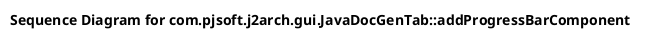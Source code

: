 @startuml
title Sequence Diagram for com.pjsoft.j2arch.gui.JavaDocGenTab::addProgressBarComponent
@enduml